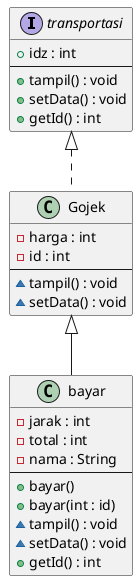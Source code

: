 @startuml No2

interface transportasi {
    + idz : int 
    --
    + tampil() : void 
    + setData() : void
    + getId() : int
}

class Gojek {
    - harga : int
    - id : int
    --
    ~ tampil() : void
    ~ setData() : void
}

class bayar {
    - jarak : int
    - total : int
    - nama : String
    --
    + bayar()
    + bayar(int : id)
    ~ tampil() : void
    ~ setData() : void
    + getId() : int
}

transportasi <|.. Gojek

Gojek <|-- bayar

@enduml